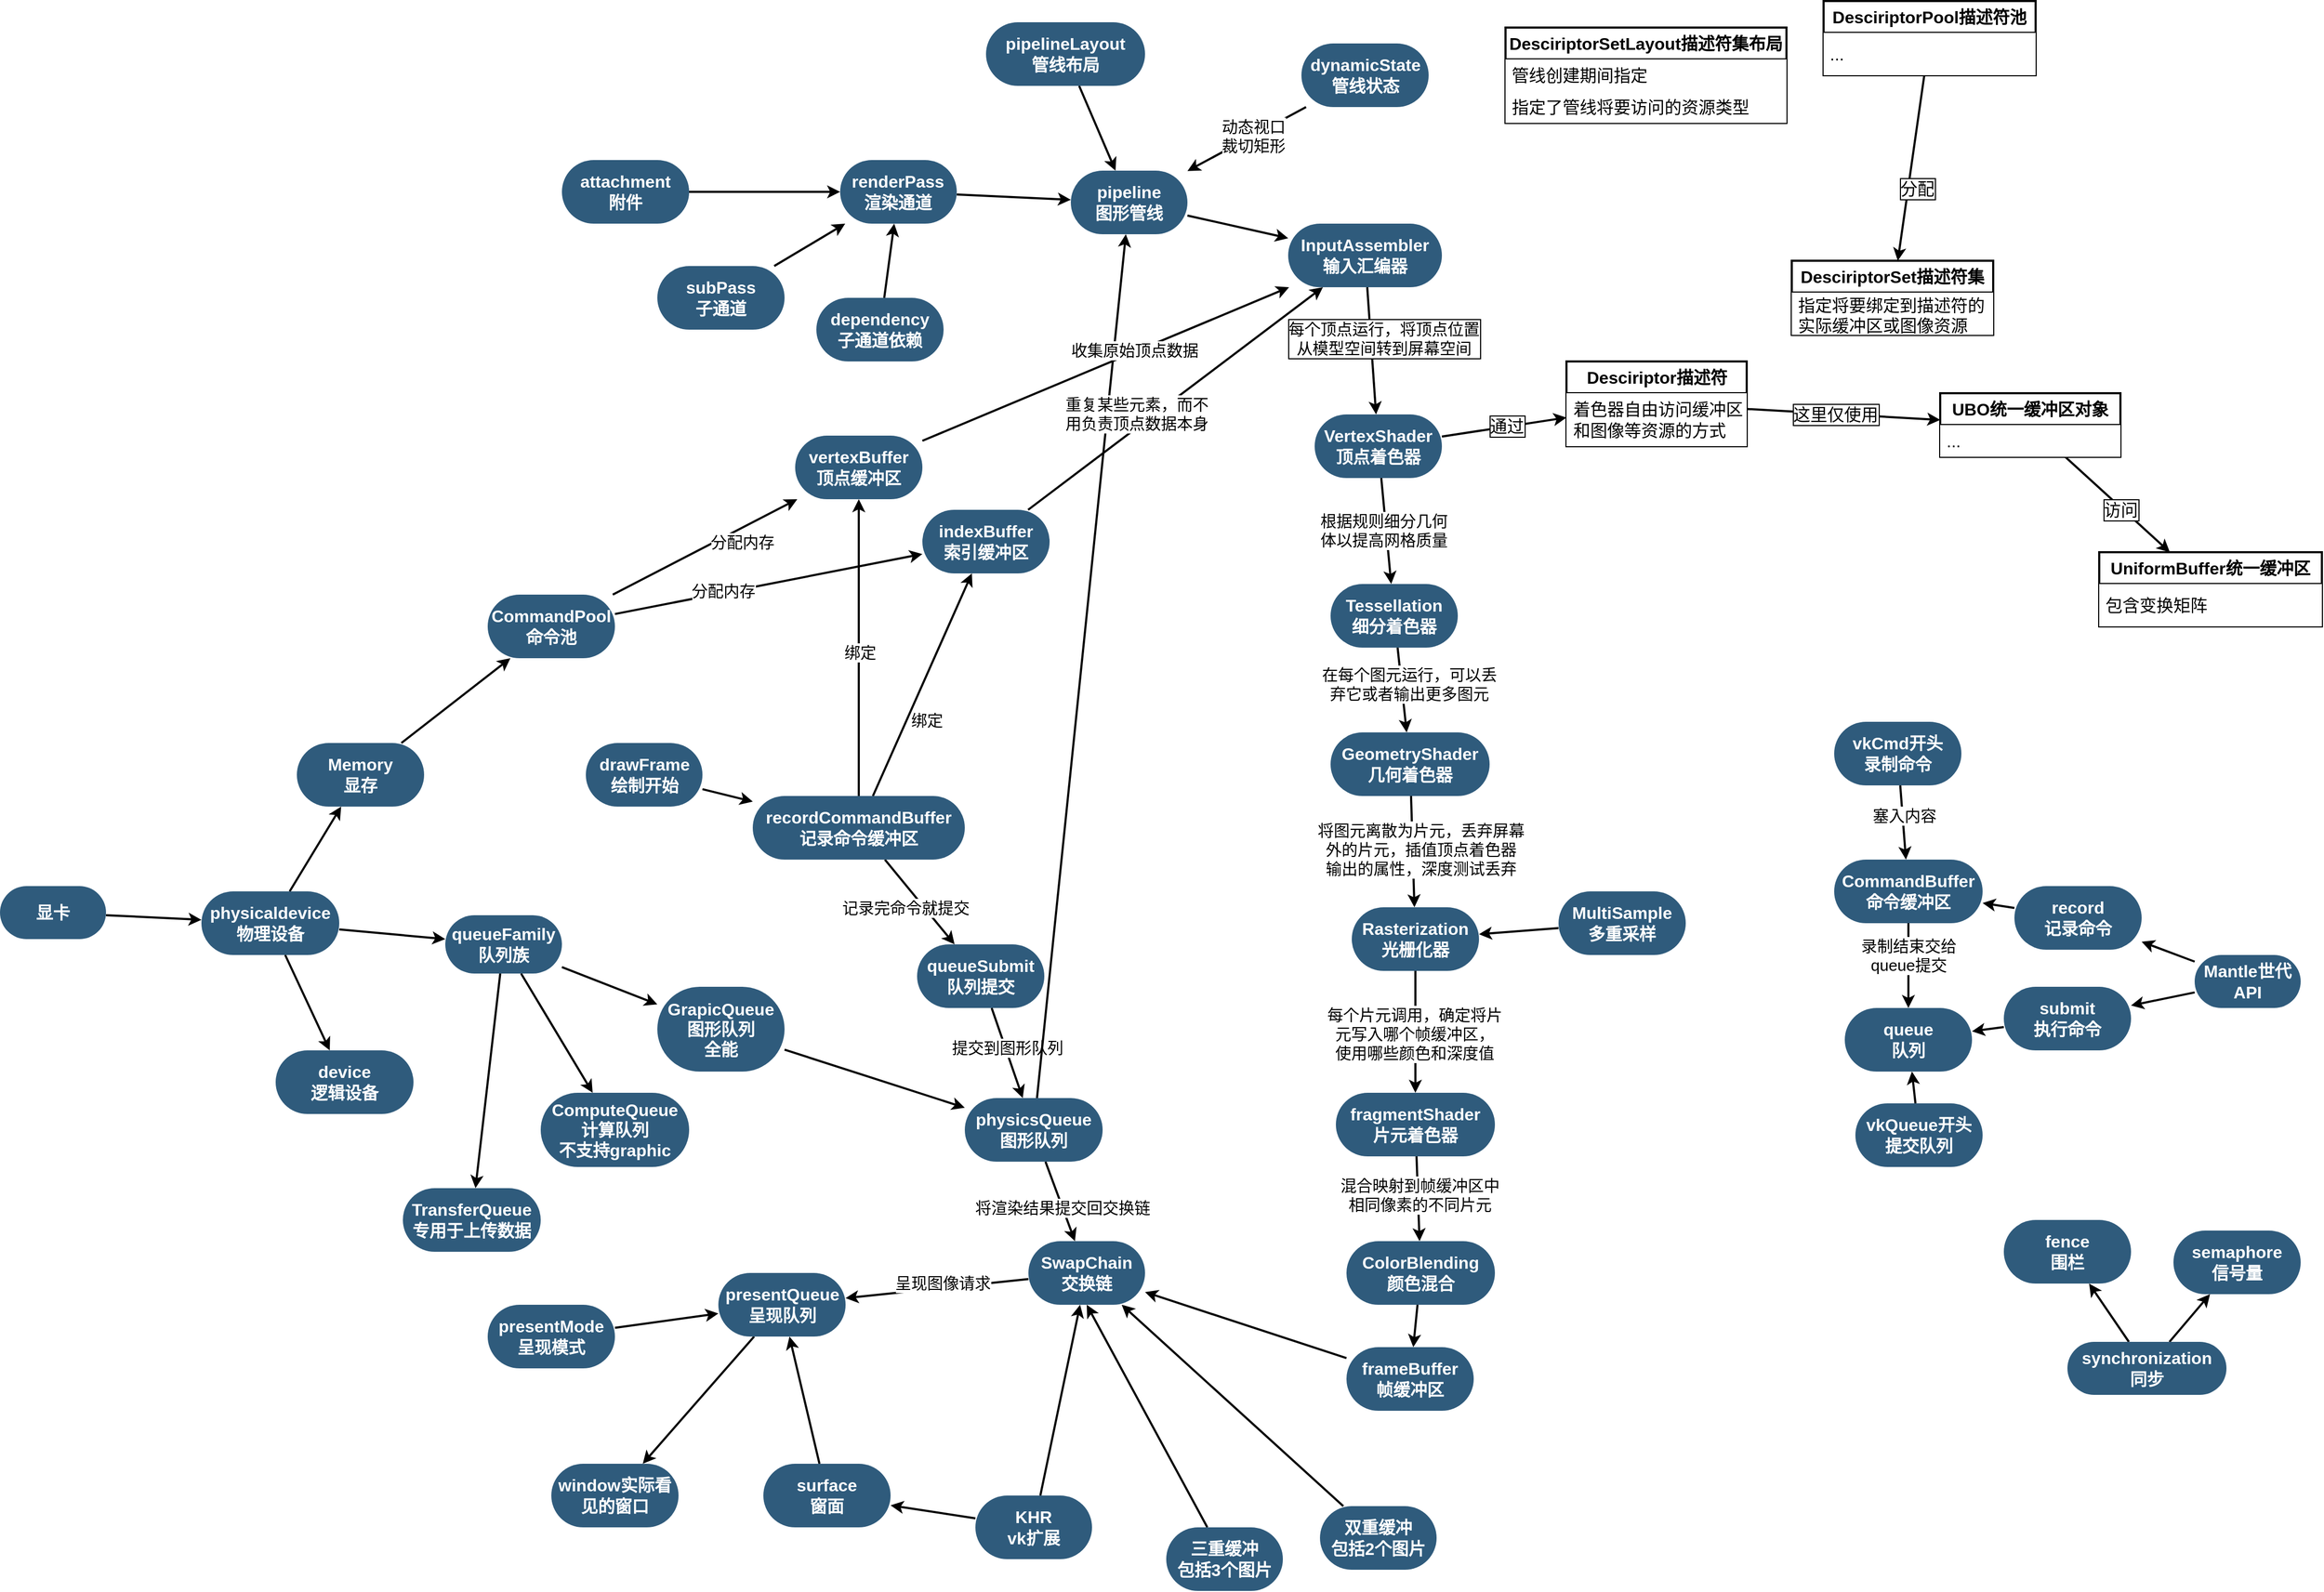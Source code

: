 <mxfile version="20.4.0" type="github">
  <diagram id="6a731a19-8d31-9384-78a2-239565b7b9f0" name="Page-1">
    <mxGraphModel dx="2493" dy="1945" grid="1" gridSize="10" guides="1" tooltips="1" connect="1" arrows="1" fold="1" page="1" pageScale="1" pageWidth="1600" pageHeight="1200" background="none" math="0" shadow="0">
      <root>
        <mxCell id="0" />
        <mxCell id="1" parent="0" />
        <mxCell id="iDuYbdSP65qZyP4xK3hP-1752" value="" style="rounded=0;orthogonalLoop=1;jettySize=auto;html=1;strokeWidth=2;" parent="1" source="iDuYbdSP65qZyP4xK3hP-1750" target="iDuYbdSP65qZyP4xK3hP-1751" edge="1">
          <mxGeometry relative="1" as="geometry" />
        </mxCell>
        <mxCell id="iDuYbdSP65qZyP4xK3hP-1754" value="" style="edgeStyle=none;rounded=0;orthogonalLoop=1;jettySize=auto;html=1;strokeWidth=2;" parent="1" source="iDuYbdSP65qZyP4xK3hP-1750" target="iDuYbdSP65qZyP4xK3hP-1753" edge="1">
          <mxGeometry relative="1" as="geometry" />
        </mxCell>
        <mxCell id="iDuYbdSP65qZyP4xK3hP-1750" value="synchronization&lt;br&gt;同步" style="whiteSpace=wrap;html=1;fontSize=16;fillColor=#2F5B7C;strokeColor=none;fontColor=#FFFFFF;rounded=1;shadow=0;labelBackgroundColor=none;strokeWidth=3;fontStyle=1;spacing=5;arcSize=50;" parent="1" vertex="1">
          <mxGeometry x="1350" y="875" width="150" height="50" as="geometry" />
        </mxCell>
        <mxCell id="iDuYbdSP65qZyP4xK3hP-1751" value="fence&lt;br&gt;围栏" style="whiteSpace=wrap;html=1;fontSize=16;fillColor=#2F5B7C;strokeColor=none;fontColor=#FFFFFF;rounded=1;shadow=0;labelBackgroundColor=none;strokeWidth=3;fontStyle=1;spacing=5;arcSize=50;" parent="1" vertex="1">
          <mxGeometry x="1290" y="760" width="120" height="60" as="geometry" />
        </mxCell>
        <mxCell id="iDuYbdSP65qZyP4xK3hP-1753" value="semaphore&lt;br&gt;信号量" style="whiteSpace=wrap;html=1;fontSize=16;fillColor=#2F5B7C;strokeColor=none;fontColor=#FFFFFF;rounded=1;shadow=0;labelBackgroundColor=none;strokeWidth=3;fontStyle=1;spacing=5;arcSize=50;" parent="1" vertex="1">
          <mxGeometry x="1450" y="770" width="120" height="60" as="geometry" />
        </mxCell>
        <mxCell id="iDuYbdSP65qZyP4xK3hP-1830" style="edgeStyle=none;rounded=0;orthogonalLoop=1;jettySize=auto;html=1;strokeWidth=2;fontSize=15;" parent="1" source="iDuYbdSP65qZyP4xK3hP-1756" target="iDuYbdSP65qZyP4xK3hP-1829" edge="1">
          <mxGeometry relative="1" as="geometry" />
        </mxCell>
        <mxCell id="iDuYbdSP65qZyP4xK3hP-1923" style="edgeStyle=none;rounded=0;orthogonalLoop=1;jettySize=auto;html=1;strokeWidth=2;fontSize=15;" parent="1" source="iDuYbdSP65qZyP4xK3hP-1756" target="iDuYbdSP65qZyP4xK3hP-1767" edge="1">
          <mxGeometry relative="1" as="geometry" />
        </mxCell>
        <mxCell id="iDuYbdSP65qZyP4xK3hP-1924" style="edgeStyle=none;rounded=0;orthogonalLoop=1;jettySize=auto;html=1;strokeWidth=2;fontSize=15;" parent="1" source="iDuYbdSP65qZyP4xK3hP-1756" target="iDuYbdSP65qZyP4xK3hP-1786" edge="1">
          <mxGeometry relative="1" as="geometry" />
        </mxCell>
        <mxCell id="iDuYbdSP65qZyP4xK3hP-1756" value="physicaldevice&lt;br&gt;物理设备" style="whiteSpace=wrap;html=1;fontSize=16;fillColor=#2F5B7C;strokeColor=none;fontColor=#FFFFFF;rounded=1;shadow=0;labelBackgroundColor=none;strokeWidth=3;fontStyle=1;spacing=5;arcSize=50;" parent="1" vertex="1">
          <mxGeometry x="-410" y="450" width="130" height="60" as="geometry" />
        </mxCell>
        <mxCell id="iDuYbdSP65qZyP4xK3hP-1760" value="" style="edgeStyle=none;rounded=0;orthogonalLoop=1;jettySize=auto;html=1;strokeWidth=2;" parent="1" source="iDuYbdSP65qZyP4xK3hP-1758" target="iDuYbdSP65qZyP4xK3hP-1759" edge="1">
          <mxGeometry relative="1" as="geometry" />
        </mxCell>
        <mxCell id="iDuYbdSP65qZyP4xK3hP-1762" value="" style="edgeStyle=none;rounded=0;orthogonalLoop=1;jettySize=auto;html=1;strokeWidth=2;" parent="1" source="iDuYbdSP65qZyP4xK3hP-1758" target="iDuYbdSP65qZyP4xK3hP-1761" edge="1">
          <mxGeometry relative="1" as="geometry" />
        </mxCell>
        <mxCell id="iDuYbdSP65qZyP4xK3hP-1758" value="Mantle世代API" style="whiteSpace=wrap;html=1;fontSize=16;fillColor=#2F5B7C;strokeColor=none;fontColor=#FFFFFF;rounded=1;shadow=0;labelBackgroundColor=none;strokeWidth=3;fontStyle=1;spacing=5;arcSize=50;" parent="1" vertex="1">
          <mxGeometry x="1470" y="510" width="100" height="50" as="geometry" />
        </mxCell>
        <mxCell id="iDuYbdSP65qZyP4xK3hP-1764" value="" style="edgeStyle=none;rounded=0;orthogonalLoop=1;jettySize=auto;html=1;strokeWidth=2;" parent="1" source="iDuYbdSP65qZyP4xK3hP-1759" target="iDuYbdSP65qZyP4xK3hP-1763" edge="1">
          <mxGeometry relative="1" as="geometry" />
        </mxCell>
        <mxCell id="iDuYbdSP65qZyP4xK3hP-1759" value="record&lt;br&gt;记录命令" style="whiteSpace=wrap;html=1;fontSize=16;fillColor=#2F5B7C;strokeColor=none;fontColor=#FFFFFF;rounded=1;shadow=0;labelBackgroundColor=none;strokeWidth=3;fontStyle=1;spacing=5;arcSize=50;" parent="1" vertex="1">
          <mxGeometry x="1300" y="445" width="120" height="60" as="geometry" />
        </mxCell>
        <mxCell id="iDuYbdSP65qZyP4xK3hP-1766" value="" style="edgeStyle=none;rounded=0;orthogonalLoop=1;jettySize=auto;html=1;strokeWidth=2;" parent="1" source="iDuYbdSP65qZyP4xK3hP-1761" target="iDuYbdSP65qZyP4xK3hP-1765" edge="1">
          <mxGeometry relative="1" as="geometry" />
        </mxCell>
        <mxCell id="iDuYbdSP65qZyP4xK3hP-1761" value="submit&lt;br&gt;执行命令" style="whiteSpace=wrap;html=1;fontSize=16;fillColor=#2F5B7C;strokeColor=none;fontColor=#FFFFFF;rounded=1;shadow=0;labelBackgroundColor=none;strokeWidth=3;fontStyle=1;spacing=5;arcSize=50;" parent="1" vertex="1">
          <mxGeometry x="1290" y="540" width="120" height="60" as="geometry" />
        </mxCell>
        <mxCell id="iDuYbdSP65qZyP4xK3hP-1781" style="edgeStyle=none;rounded=0;orthogonalLoop=1;jettySize=auto;html=1;fontSize=15;strokeWidth=2;" parent="1" source="iDuYbdSP65qZyP4xK3hP-1763" target="iDuYbdSP65qZyP4xK3hP-1765" edge="1">
          <mxGeometry relative="1" as="geometry" />
        </mxCell>
        <mxCell id="iDuYbdSP65qZyP4xK3hP-1782" value="录制结束交给&lt;br&gt;queue提交" style="edgeLabel;html=1;align=center;verticalAlign=middle;resizable=0;points=[];fontSize=15;" parent="iDuYbdSP65qZyP4xK3hP-1781" vertex="1" connectable="0">
          <mxGeometry x="0.156" y="-1" relative="1" as="geometry">
            <mxPoint x="1" y="-16" as="offset" />
          </mxGeometry>
        </mxCell>
        <mxCell id="iDuYbdSP65qZyP4xK3hP-1763" value="CommandBuffer&lt;br&gt;命令缓冲区" style="whiteSpace=wrap;html=1;fontSize=16;fillColor=#2F5B7C;strokeColor=none;fontColor=#FFFFFF;rounded=1;shadow=0;labelBackgroundColor=none;strokeWidth=3;fontStyle=1;spacing=5;arcSize=50;" parent="1" vertex="1">
          <mxGeometry x="1130" y="420" width="140" height="60" as="geometry" />
        </mxCell>
        <mxCell id="iDuYbdSP65qZyP4xK3hP-1765" value="queue&lt;br&gt;队列" style="whiteSpace=wrap;html=1;fontSize=16;fillColor=#2F5B7C;strokeColor=none;fontColor=#FFFFFF;rounded=1;shadow=0;labelBackgroundColor=none;strokeWidth=3;fontStyle=1;spacing=5;arcSize=50;" parent="1" vertex="1">
          <mxGeometry x="1140" y="560" width="120" height="60" as="geometry" />
        </mxCell>
        <mxCell id="iDuYbdSP65qZyP4xK3hP-1771" value="" style="edgeStyle=none;rounded=0;orthogonalLoop=1;jettySize=auto;html=1;strokeWidth=2;" parent="1" source="iDuYbdSP65qZyP4xK3hP-1767" target="iDuYbdSP65qZyP4xK3hP-1770" edge="1">
          <mxGeometry relative="1" as="geometry" />
        </mxCell>
        <mxCell id="iDuYbdSP65qZyP4xK3hP-1772" style="edgeStyle=none;rounded=0;orthogonalLoop=1;jettySize=auto;html=1;strokeWidth=2;" parent="1" source="iDuYbdSP65qZyP4xK3hP-1767" target="iDuYbdSP65qZyP4xK3hP-1768" edge="1">
          <mxGeometry relative="1" as="geometry" />
        </mxCell>
        <mxCell id="iDuYbdSP65qZyP4xK3hP-1774" value="" style="edgeStyle=none;rounded=0;orthogonalLoop=1;jettySize=auto;html=1;strokeWidth=2;" parent="1" source="iDuYbdSP65qZyP4xK3hP-1767" target="iDuYbdSP65qZyP4xK3hP-1773" edge="1">
          <mxGeometry relative="1" as="geometry" />
        </mxCell>
        <mxCell id="iDuYbdSP65qZyP4xK3hP-1767" value="queueFamily&lt;br&gt;队列族" style="whiteSpace=wrap;html=1;fontSize=16;fillColor=#2F5B7C;strokeColor=none;fontColor=#FFFFFF;rounded=1;shadow=0;labelBackgroundColor=none;strokeWidth=3;fontStyle=1;spacing=5;arcSize=50;" parent="1" vertex="1">
          <mxGeometry x="-180" y="472.5" width="110" height="55" as="geometry" />
        </mxCell>
        <mxCell id="iDuYbdSP65qZyP4xK3hP-1851" value="" style="edgeStyle=none;rounded=0;orthogonalLoop=1;jettySize=auto;html=1;strokeWidth=2;fontSize=15;" parent="1" source="iDuYbdSP65qZyP4xK3hP-1768" target="iDuYbdSP65qZyP4xK3hP-1850" edge="1">
          <mxGeometry relative="1" as="geometry" />
        </mxCell>
        <mxCell id="iDuYbdSP65qZyP4xK3hP-1768" value="GrapicQueue&lt;br&gt;图形队列&lt;br&gt;全能" style="whiteSpace=wrap;html=1;fontSize=16;fillColor=#2F5B7C;strokeColor=none;fontColor=#FFFFFF;rounded=1;shadow=0;labelBackgroundColor=none;strokeWidth=3;fontStyle=1;spacing=5;arcSize=50;" parent="1" vertex="1">
          <mxGeometry x="20" y="540" width="120" height="80" as="geometry" />
        </mxCell>
        <mxCell id="iDuYbdSP65qZyP4xK3hP-1770" value="ComputeQueue&lt;br&gt;计算队列&lt;br&gt;不支持graphic" style="whiteSpace=wrap;html=1;fontSize=16;fillColor=#2F5B7C;strokeColor=none;fontColor=#FFFFFF;rounded=1;shadow=0;labelBackgroundColor=none;strokeWidth=3;fontStyle=1;spacing=5;arcSize=50;" parent="1" vertex="1">
          <mxGeometry x="-90" y="640" width="140" height="70" as="geometry" />
        </mxCell>
        <mxCell id="iDuYbdSP65qZyP4xK3hP-1773" value="TransferQueue&lt;br&gt;专用于上传数据" style="whiteSpace=wrap;html=1;fontSize=16;fillColor=#2F5B7C;strokeColor=none;fontColor=#FFFFFF;rounded=1;shadow=0;labelBackgroundColor=none;strokeWidth=3;fontStyle=1;spacing=5;arcSize=50;" parent="1" vertex="1">
          <mxGeometry x="-220" y="730" width="130" height="60" as="geometry" />
        </mxCell>
        <mxCell id="iDuYbdSP65qZyP4xK3hP-1779" style="edgeStyle=none;rounded=0;orthogonalLoop=1;jettySize=auto;html=1;strokeWidth=2;" parent="1" source="iDuYbdSP65qZyP4xK3hP-1775" target="iDuYbdSP65qZyP4xK3hP-1763" edge="1">
          <mxGeometry relative="1" as="geometry" />
        </mxCell>
        <mxCell id="iDuYbdSP65qZyP4xK3hP-1780" value="塞入内容" style="edgeLabel;html=1;align=center;verticalAlign=middle;resizable=0;points=[];fontSize=15;" parent="iDuYbdSP65qZyP4xK3hP-1779" vertex="1" connectable="0">
          <mxGeometry x="-0.218" y="1" relative="1" as="geometry">
            <mxPoint as="offset" />
          </mxGeometry>
        </mxCell>
        <mxCell id="iDuYbdSP65qZyP4xK3hP-1775" value="vkCmd开头&lt;br&gt;录制命令" style="whiteSpace=wrap;html=1;fontSize=16;fillColor=#2F5B7C;strokeColor=none;fontColor=#FFFFFF;rounded=1;shadow=0;labelBackgroundColor=none;strokeWidth=3;fontStyle=1;spacing=5;arcSize=50;" parent="1" vertex="1">
          <mxGeometry x="1130" y="290" width="120" height="60" as="geometry" />
        </mxCell>
        <mxCell id="iDuYbdSP65qZyP4xK3hP-1836" style="edgeStyle=none;rounded=0;orthogonalLoop=1;jettySize=auto;html=1;strokeWidth=2;fontSize=15;" parent="1" source="iDuYbdSP65qZyP4xK3hP-1777" target="iDuYbdSP65qZyP4xK3hP-1765" edge="1">
          <mxGeometry relative="1" as="geometry" />
        </mxCell>
        <mxCell id="iDuYbdSP65qZyP4xK3hP-1777" value="vkQueue开头&lt;br&gt;提交队列" style="whiteSpace=wrap;html=1;fontSize=16;fillColor=#2F5B7C;strokeColor=none;fontColor=#FFFFFF;rounded=1;shadow=0;labelBackgroundColor=none;strokeWidth=3;fontStyle=1;spacing=5;arcSize=50;" parent="1" vertex="1">
          <mxGeometry x="1150" y="650" width="120" height="60" as="geometry" />
        </mxCell>
        <mxCell id="iDuYbdSP65qZyP4xK3hP-1784" style="edgeStyle=none;rounded=0;orthogonalLoop=1;jettySize=auto;html=1;fontSize=15;strokeWidth=2;" parent="1" source="iDuYbdSP65qZyP4xK3hP-1783" target="iDuYbdSP65qZyP4xK3hP-1756" edge="1">
          <mxGeometry relative="1" as="geometry" />
        </mxCell>
        <mxCell id="iDuYbdSP65qZyP4xK3hP-1783" value="显卡" style="whiteSpace=wrap;html=1;fontSize=16;fillColor=#2F5B7C;strokeColor=none;fontColor=#FFFFFF;rounded=1;shadow=0;labelBackgroundColor=none;strokeWidth=3;fontStyle=1;spacing=5;arcSize=50;" parent="1" vertex="1">
          <mxGeometry x="-600" y="445" width="100" height="50" as="geometry" />
        </mxCell>
        <mxCell id="iDuYbdSP65qZyP4xK3hP-1805" value="" style="edgeStyle=none;rounded=0;orthogonalLoop=1;jettySize=auto;html=1;strokeWidth=2;fontSize=15;" parent="1" source="iDuYbdSP65qZyP4xK3hP-1786" target="iDuYbdSP65qZyP4xK3hP-1804" edge="1">
          <mxGeometry relative="1" as="geometry" />
        </mxCell>
        <mxCell id="iDuYbdSP65qZyP4xK3hP-1786" value="Memory&lt;br&gt;显存" style="whiteSpace=wrap;html=1;fontSize=16;fillColor=#2F5B7C;strokeColor=none;fontColor=#FFFFFF;rounded=1;shadow=0;labelBackgroundColor=none;strokeWidth=3;fontStyle=1;spacing=5;arcSize=50;" parent="1" vertex="1">
          <mxGeometry x="-320" y="310" width="120" height="60" as="geometry" />
        </mxCell>
        <mxCell id="iDuYbdSP65qZyP4xK3hP-1868" value="" style="edgeStyle=none;rounded=0;orthogonalLoop=1;jettySize=auto;html=1;strokeWidth=2;fontSize=15;" parent="1" source="iDuYbdSP65qZyP4xK3hP-1789" target="iDuYbdSP65qZyP4xK3hP-1867" edge="1">
          <mxGeometry relative="1" as="geometry" />
        </mxCell>
        <mxCell id="iDuYbdSP65qZyP4xK3hP-1789" value="pipeline&lt;br&gt;图形管线" style="whiteSpace=wrap;html=1;fontSize=16;fillColor=#2F5B7C;strokeColor=none;fontColor=#FFFFFF;rounded=1;shadow=0;labelBackgroundColor=none;strokeWidth=3;fontStyle=1;spacing=5;arcSize=50;" parent="1" vertex="1">
          <mxGeometry x="410" y="-230" width="110" height="60" as="geometry" />
        </mxCell>
        <mxCell id="iDuYbdSP65qZyP4xK3hP-1907" style="edgeStyle=none;rounded=0;orthogonalLoop=1;jettySize=auto;html=1;strokeWidth=2;fontSize=15;" parent="1" source="iDuYbdSP65qZyP4xK3hP-1791" target="iDuYbdSP65qZyP4xK3hP-1789" edge="1">
          <mxGeometry relative="1" as="geometry" />
        </mxCell>
        <mxCell id="iDuYbdSP65qZyP4xK3hP-1791" value="renderPass&lt;br&gt;渲染通道" style="whiteSpace=wrap;html=1;fontSize=16;fillColor=#2F5B7C;strokeColor=none;fontColor=#FFFFFF;rounded=1;shadow=0;labelBackgroundColor=none;strokeWidth=3;fontStyle=1;spacing=5;arcSize=50;" parent="1" vertex="1">
          <mxGeometry x="192.44" y="-240" width="110" height="60" as="geometry" />
        </mxCell>
        <mxCell id="iDuYbdSP65qZyP4xK3hP-1794" style="edgeStyle=none;rounded=0;orthogonalLoop=1;jettySize=auto;html=1;strokeWidth=2;fontSize=15;" parent="1" source="iDuYbdSP65qZyP4xK3hP-1793" target="iDuYbdSP65qZyP4xK3hP-1791" edge="1">
          <mxGeometry relative="1" as="geometry" />
        </mxCell>
        <mxCell id="iDuYbdSP65qZyP4xK3hP-1793" value="dependency&lt;br&gt;子通道依赖" style="whiteSpace=wrap;html=1;fontSize=16;fillColor=#2F5B7C;strokeColor=none;fontColor=#FFFFFF;rounded=1;shadow=0;labelBackgroundColor=none;strokeWidth=3;fontStyle=1;spacing=5;arcSize=50;" parent="1" vertex="1">
          <mxGeometry x="170" y="-110" width="120" height="60" as="geometry" />
        </mxCell>
        <mxCell id="iDuYbdSP65qZyP4xK3hP-1858" style="edgeStyle=none;rounded=0;orthogonalLoop=1;jettySize=auto;html=1;strokeWidth=2;fontSize=15;" parent="1" source="iDuYbdSP65qZyP4xK3hP-1798" target="iDuYbdSP65qZyP4xK3hP-1819" edge="1">
          <mxGeometry relative="1" as="geometry" />
        </mxCell>
        <mxCell id="iDuYbdSP65qZyP4xK3hP-1860" value="呈现图像请求" style="edgeLabel;html=1;align=center;verticalAlign=middle;resizable=0;points=[];fontSize=15;" parent="iDuYbdSP65qZyP4xK3hP-1858" vertex="1" connectable="0">
          <mxGeometry x="0.147" relative="1" as="geometry">
            <mxPoint x="18" y="-7" as="offset" />
          </mxGeometry>
        </mxCell>
        <mxCell id="iDuYbdSP65qZyP4xK3hP-1798" value="SwapChain&lt;br&gt;交换链" style="whiteSpace=wrap;html=1;fontSize=16;fillColor=#2F5B7C;strokeColor=none;fontColor=#FFFFFF;rounded=1;shadow=0;labelBackgroundColor=none;strokeWidth=3;fontStyle=1;spacing=5;arcSize=50;" parent="1" vertex="1">
          <mxGeometry x="370" y="780" width="110" height="60" as="geometry" />
        </mxCell>
        <mxCell id="iDuYbdSP65qZyP4xK3hP-1800" style="edgeStyle=none;rounded=0;orthogonalLoop=1;jettySize=auto;html=1;entryX=0.5;entryY=1;entryDx=0;entryDy=0;strokeWidth=2;fontSize=15;" parent="1" source="iDuYbdSP65qZyP4xK3hP-1799" target="iDuYbdSP65qZyP4xK3hP-1798" edge="1">
          <mxGeometry relative="1" as="geometry" />
        </mxCell>
        <mxCell id="iDuYbdSP65qZyP4xK3hP-1799" value="三重缓冲&lt;br&gt;包括3个图片" style="whiteSpace=wrap;html=1;fontSize=16;fillColor=#2F5B7C;strokeColor=none;fontColor=#FFFFFF;rounded=1;shadow=0;labelBackgroundColor=none;strokeWidth=3;fontStyle=1;spacing=5;arcSize=50;" parent="1" vertex="1">
          <mxGeometry x="500" y="1050" width="110" height="60" as="geometry" />
        </mxCell>
        <mxCell id="iDuYbdSP65qZyP4xK3hP-1802" style="edgeStyle=none;rounded=0;orthogonalLoop=1;jettySize=auto;html=1;strokeWidth=2;fontSize=15;" parent="1" source="iDuYbdSP65qZyP4xK3hP-1801" target="iDuYbdSP65qZyP4xK3hP-1798" edge="1">
          <mxGeometry relative="1" as="geometry" />
        </mxCell>
        <mxCell id="iDuYbdSP65qZyP4xK3hP-1801" value="双重缓冲&lt;br&gt;包括2个图片" style="whiteSpace=wrap;html=1;fontSize=16;fillColor=#2F5B7C;strokeColor=none;fontColor=#FFFFFF;rounded=1;shadow=0;labelBackgroundColor=none;strokeWidth=3;fontStyle=1;spacing=5;arcSize=50;" parent="1" vertex="1">
          <mxGeometry x="645" y="1030" width="110" height="60" as="geometry" />
        </mxCell>
        <mxCell id="iDuYbdSP65qZyP4xK3hP-1919" style="edgeStyle=none;rounded=0;orthogonalLoop=1;jettySize=auto;html=1;strokeWidth=2;fontSize=15;" parent="1" source="iDuYbdSP65qZyP4xK3hP-1804" target="iDuYbdSP65qZyP4xK3hP-1863" edge="1">
          <mxGeometry relative="1" as="geometry" />
        </mxCell>
        <mxCell id="iDuYbdSP65qZyP4xK3hP-1921" value="分配内存" style="edgeLabel;html=1;align=center;verticalAlign=middle;resizable=0;points=[];fontSize=15;" parent="iDuYbdSP65qZyP4xK3hP-1919" vertex="1" connectable="0">
          <mxGeometry x="-0.146" y="2" relative="1" as="geometry">
            <mxPoint x="49" y="-10" as="offset" />
          </mxGeometry>
        </mxCell>
        <mxCell id="iDuYbdSP65qZyP4xK3hP-1920" style="edgeStyle=none;rounded=0;orthogonalLoop=1;jettySize=auto;html=1;strokeWidth=2;fontSize=15;" parent="1" source="iDuYbdSP65qZyP4xK3hP-1804" target="iDuYbdSP65qZyP4xK3hP-1865" edge="1">
          <mxGeometry relative="1" as="geometry" />
        </mxCell>
        <mxCell id="iDuYbdSP65qZyP4xK3hP-1922" value="分配内存" style="edgeLabel;html=1;align=center;verticalAlign=middle;resizable=0;points=[];fontSize=15;" parent="iDuYbdSP65qZyP4xK3hP-1920" vertex="1" connectable="0">
          <mxGeometry x="0.033" y="2" relative="1" as="geometry">
            <mxPoint x="-48" y="9" as="offset" />
          </mxGeometry>
        </mxCell>
        <mxCell id="iDuYbdSP65qZyP4xK3hP-1804" value="CommandPool&lt;br&gt;命令池" style="whiteSpace=wrap;html=1;fontSize=16;fillColor=#2F5B7C;strokeColor=none;fontColor=#FFFFFF;rounded=1;shadow=0;labelBackgroundColor=none;strokeWidth=3;fontStyle=1;spacing=5;arcSize=50;" parent="1" vertex="1">
          <mxGeometry x="-140" y="170" width="120" height="60" as="geometry" />
        </mxCell>
        <mxCell id="iDuYbdSP65qZyP4xK3hP-1807" style="edgeStyle=none;rounded=0;orthogonalLoop=1;jettySize=auto;html=1;strokeWidth=2;fontSize=15;" parent="1" source="iDuYbdSP65qZyP4xK3hP-1806" target="iDuYbdSP65qZyP4xK3hP-1798" edge="1">
          <mxGeometry relative="1" as="geometry" />
        </mxCell>
        <mxCell id="iDuYbdSP65qZyP4xK3hP-1809" value="" style="edgeStyle=none;rounded=0;orthogonalLoop=1;jettySize=auto;html=1;strokeWidth=2;fontSize=15;" parent="1" source="iDuYbdSP65qZyP4xK3hP-1806" target="iDuYbdSP65qZyP4xK3hP-1808" edge="1">
          <mxGeometry relative="1" as="geometry" />
        </mxCell>
        <mxCell id="iDuYbdSP65qZyP4xK3hP-1806" value="KHR&lt;br&gt;vk扩展" style="whiteSpace=wrap;html=1;fontSize=16;fillColor=#2F5B7C;strokeColor=none;fontColor=#FFFFFF;rounded=1;shadow=0;labelBackgroundColor=none;strokeWidth=3;fontStyle=1;spacing=5;arcSize=50;" parent="1" vertex="1">
          <mxGeometry x="320" y="1020" width="110" height="60" as="geometry" />
        </mxCell>
        <mxCell id="iDuYbdSP65qZyP4xK3hP-1859" style="edgeStyle=none;rounded=0;orthogonalLoop=1;jettySize=auto;html=1;strokeWidth=2;fontSize=15;" parent="1" source="iDuYbdSP65qZyP4xK3hP-1808" target="iDuYbdSP65qZyP4xK3hP-1819" edge="1">
          <mxGeometry relative="1" as="geometry" />
        </mxCell>
        <mxCell id="iDuYbdSP65qZyP4xK3hP-1808" value="surface&lt;br&gt;窗面" style="whiteSpace=wrap;html=1;fontSize=16;fillColor=#2F5B7C;strokeColor=none;fontColor=#FFFFFF;rounded=1;shadow=0;labelBackgroundColor=none;strokeWidth=3;fontStyle=1;spacing=5;arcSize=50;" parent="1" vertex="1">
          <mxGeometry x="120" y="990" width="120" height="60" as="geometry" />
        </mxCell>
        <mxCell id="iDuYbdSP65qZyP4xK3hP-1814" value="window实际看见的窗口" style="whiteSpace=wrap;html=1;fontSize=16;fillColor=#2F5B7C;strokeColor=none;fontColor=#FFFFFF;rounded=1;shadow=0;labelBackgroundColor=none;strokeWidth=3;fontStyle=1;spacing=5;arcSize=50;" parent="1" vertex="1">
          <mxGeometry x="-80" y="990" width="120" height="60" as="geometry" />
        </mxCell>
        <mxCell id="iDuYbdSP65qZyP4xK3hP-1821" style="edgeStyle=none;rounded=0;orthogonalLoop=1;jettySize=auto;html=1;strokeWidth=2;fontSize=15;" parent="1" source="iDuYbdSP65qZyP4xK3hP-1819" target="iDuYbdSP65qZyP4xK3hP-1814" edge="1">
          <mxGeometry relative="1" as="geometry" />
        </mxCell>
        <mxCell id="iDuYbdSP65qZyP4xK3hP-1819" value="presentQueue&lt;br&gt;呈现队列" style="whiteSpace=wrap;html=1;fontSize=16;fillColor=#2F5B7C;strokeColor=none;fontColor=#FFFFFF;rounded=1;shadow=0;labelBackgroundColor=none;strokeWidth=3;fontStyle=1;spacing=5;arcSize=50;" parent="1" vertex="1">
          <mxGeometry x="77.56" y="810" width="120" height="60" as="geometry" />
        </mxCell>
        <mxCell id="iDuYbdSP65qZyP4xK3hP-1824" style="edgeStyle=none;rounded=0;orthogonalLoop=1;jettySize=auto;html=1;strokeWidth=2;fontSize=15;" parent="1" source="iDuYbdSP65qZyP4xK3hP-1823" target="iDuYbdSP65qZyP4xK3hP-1819" edge="1">
          <mxGeometry relative="1" as="geometry" />
        </mxCell>
        <mxCell id="iDuYbdSP65qZyP4xK3hP-1823" value="presentMode&lt;br&gt;呈现模式" style="whiteSpace=wrap;html=1;fontSize=16;fillColor=#2F5B7C;strokeColor=none;fontColor=#FFFFFF;rounded=1;shadow=0;labelBackgroundColor=none;strokeWidth=3;fontStyle=1;spacing=5;arcSize=50;" parent="1" vertex="1">
          <mxGeometry x="-140" y="840" width="120" height="60" as="geometry" />
        </mxCell>
        <mxCell id="iDuYbdSP65qZyP4xK3hP-1826" style="edgeStyle=none;rounded=0;orthogonalLoop=1;jettySize=auto;html=1;strokeWidth=2;fontSize=15;" parent="1" source="iDuYbdSP65qZyP4xK3hP-1825" target="iDuYbdSP65qZyP4xK3hP-1791" edge="1">
          <mxGeometry relative="1" as="geometry" />
        </mxCell>
        <mxCell id="iDuYbdSP65qZyP4xK3hP-1825" value="subPass&lt;br&gt;子通道" style="whiteSpace=wrap;html=1;fontSize=16;fillColor=#2F5B7C;strokeColor=none;fontColor=#FFFFFF;rounded=1;shadow=0;labelBackgroundColor=none;strokeWidth=3;fontStyle=1;spacing=5;arcSize=50;" parent="1" vertex="1">
          <mxGeometry x="20" y="-140" width="120" height="60" as="geometry" />
        </mxCell>
        <mxCell id="iDuYbdSP65qZyP4xK3hP-1828" style="edgeStyle=none;rounded=0;orthogonalLoop=1;jettySize=auto;html=1;strokeWidth=2;fontSize=15;" parent="1" source="iDuYbdSP65qZyP4xK3hP-1827" target="iDuYbdSP65qZyP4xK3hP-1791" edge="1">
          <mxGeometry relative="1" as="geometry" />
        </mxCell>
        <mxCell id="iDuYbdSP65qZyP4xK3hP-1827" value="attachment&lt;br&gt;附件" style="whiteSpace=wrap;html=1;fontSize=16;fillColor=#2F5B7C;strokeColor=none;fontColor=#FFFFFF;rounded=1;shadow=0;labelBackgroundColor=none;strokeWidth=3;fontStyle=1;spacing=5;arcSize=50;" parent="1" vertex="1">
          <mxGeometry x="-70" y="-240" width="120" height="60" as="geometry" />
        </mxCell>
        <mxCell id="iDuYbdSP65qZyP4xK3hP-1829" value="device&lt;br&gt;逻辑设备" style="whiteSpace=wrap;html=1;fontSize=16;fillColor=#2F5B7C;strokeColor=none;fontColor=#FFFFFF;rounded=1;shadow=0;labelBackgroundColor=none;strokeWidth=3;fontStyle=1;spacing=5;arcSize=50;" parent="1" vertex="1">
          <mxGeometry x="-340" y="600" width="130" height="60" as="geometry" />
        </mxCell>
        <mxCell id="iDuYbdSP65qZyP4xK3hP-1840" style="edgeStyle=none;rounded=0;orthogonalLoop=1;jettySize=auto;html=1;strokeWidth=2;fontSize=15;" parent="1" source="iDuYbdSP65qZyP4xK3hP-1837" target="iDuYbdSP65qZyP4xK3hP-1838" edge="1">
          <mxGeometry relative="1" as="geometry" />
        </mxCell>
        <mxCell id="iDuYbdSP65qZyP4xK3hP-1841" value="记录完命令就提交" style="edgeLabel;html=1;align=center;verticalAlign=middle;resizable=0;points=[];fontSize=15;" parent="iDuYbdSP65qZyP4xK3hP-1840" vertex="1" connectable="0">
          <mxGeometry x="-0.409" relative="1" as="geometry">
            <mxPoint y="21" as="offset" />
          </mxGeometry>
        </mxCell>
        <mxCell id="iDuYbdSP65qZyP4xK3hP-1913" style="edgeStyle=none;rounded=0;orthogonalLoop=1;jettySize=auto;html=1;strokeWidth=2;fontSize=15;" parent="1" source="iDuYbdSP65qZyP4xK3hP-1837" target="iDuYbdSP65qZyP4xK3hP-1865" edge="1">
          <mxGeometry relative="1" as="geometry" />
        </mxCell>
        <mxCell id="iDuYbdSP65qZyP4xK3hP-1914" value="绑定" style="edgeLabel;html=1;align=center;verticalAlign=middle;resizable=0;points=[];fontSize=15;" parent="iDuYbdSP65qZyP4xK3hP-1913" vertex="1" connectable="0">
          <mxGeometry x="0.232" y="4" relative="1" as="geometry">
            <mxPoint x="-3" y="59" as="offset" />
          </mxGeometry>
        </mxCell>
        <mxCell id="iDuYbdSP65qZyP4xK3hP-1915" style="edgeStyle=none;rounded=0;orthogonalLoop=1;jettySize=auto;html=1;strokeWidth=2;fontSize=15;" parent="1" source="iDuYbdSP65qZyP4xK3hP-1837" target="iDuYbdSP65qZyP4xK3hP-1863" edge="1">
          <mxGeometry relative="1" as="geometry" />
        </mxCell>
        <mxCell id="iDuYbdSP65qZyP4xK3hP-1916" value="绑定" style="edgeLabel;html=1;align=center;verticalAlign=middle;resizable=0;points=[];fontSize=15;" parent="iDuYbdSP65qZyP4xK3hP-1915" vertex="1" connectable="0">
          <mxGeometry x="0.079" y="2" relative="1" as="geometry">
            <mxPoint x="3" y="15" as="offset" />
          </mxGeometry>
        </mxCell>
        <mxCell id="iDuYbdSP65qZyP4xK3hP-1837" value="recordCommandBuffer&lt;br&gt;记录命令缓冲区" style="whiteSpace=wrap;html=1;fontSize=16;fillColor=#2F5B7C;strokeColor=none;fontColor=#FFFFFF;rounded=1;shadow=0;labelBackgroundColor=none;strokeWidth=3;fontStyle=1;spacing=5;arcSize=50;" parent="1" vertex="1">
          <mxGeometry x="110" y="360" width="200" height="60" as="geometry" />
        </mxCell>
        <mxCell id="iDuYbdSP65qZyP4xK3hP-1843" style="edgeStyle=none;rounded=0;orthogonalLoop=1;jettySize=auto;html=1;strokeWidth=2;fontSize=15;" parent="1" source="iDuYbdSP65qZyP4xK3hP-1838" target="iDuYbdSP65qZyP4xK3hP-1850" edge="1">
          <mxGeometry relative="1" as="geometry" />
        </mxCell>
        <mxCell id="iDuYbdSP65qZyP4xK3hP-1844" value="提交到图形队列" style="edgeLabel;html=1;align=center;verticalAlign=middle;resizable=0;points=[];fontSize=15;" parent="iDuYbdSP65qZyP4xK3hP-1843" vertex="1" connectable="0">
          <mxGeometry x="-0.1" y="1" relative="1" as="geometry">
            <mxPoint y="-1" as="offset" />
          </mxGeometry>
        </mxCell>
        <mxCell id="iDuYbdSP65qZyP4xK3hP-1838" value="queueSubmit&lt;br&gt;队列提交" style="whiteSpace=wrap;html=1;fontSize=16;fillColor=#2F5B7C;strokeColor=none;fontColor=#FFFFFF;rounded=1;shadow=0;labelBackgroundColor=none;strokeWidth=3;fontStyle=1;spacing=5;arcSize=50;" parent="1" vertex="1">
          <mxGeometry x="265" y="500" width="120" height="60" as="geometry" />
        </mxCell>
        <mxCell id="iDuYbdSP65qZyP4xK3hP-1847" style="edgeStyle=none;rounded=0;orthogonalLoop=1;jettySize=auto;html=1;strokeWidth=2;fontSize=15;" parent="1" source="iDuYbdSP65qZyP4xK3hP-1846" target="iDuYbdSP65qZyP4xK3hP-1837" edge="1">
          <mxGeometry relative="1" as="geometry" />
        </mxCell>
        <mxCell id="iDuYbdSP65qZyP4xK3hP-1846" value="drawFrame&lt;br&gt;绘制开始" style="whiteSpace=wrap;html=1;fontSize=16;fillColor=#2F5B7C;strokeColor=none;fontColor=#FFFFFF;rounded=1;shadow=0;labelBackgroundColor=none;strokeWidth=3;fontStyle=1;spacing=5;arcSize=50;" parent="1" vertex="1">
          <mxGeometry x="-47.44" y="310" width="110" height="60" as="geometry" />
        </mxCell>
        <mxCell id="iDuYbdSP65qZyP4xK3hP-1855" style="edgeStyle=none;rounded=0;orthogonalLoop=1;jettySize=auto;html=1;strokeWidth=2;fontSize=15;" parent="1" source="iDuYbdSP65qZyP4xK3hP-1850" target="iDuYbdSP65qZyP4xK3hP-1798" edge="1">
          <mxGeometry relative="1" as="geometry" />
        </mxCell>
        <mxCell id="iDuYbdSP65qZyP4xK3hP-1856" value="将渲染结果提交回交换链" style="edgeLabel;html=1;align=center;verticalAlign=middle;resizable=0;points=[];fontSize=15;" parent="iDuYbdSP65qZyP4xK3hP-1855" vertex="1" connectable="0">
          <mxGeometry x="0.141" y="-1" relative="1" as="geometry">
            <mxPoint x="1" as="offset" />
          </mxGeometry>
        </mxCell>
        <mxCell id="iDuYbdSP65qZyP4xK3hP-1918" style="edgeStyle=none;rounded=0;orthogonalLoop=1;jettySize=auto;html=1;strokeWidth=2;fontSize=15;" parent="1" source="iDuYbdSP65qZyP4xK3hP-1850" target="iDuYbdSP65qZyP4xK3hP-1789" edge="1">
          <mxGeometry relative="1" as="geometry" />
        </mxCell>
        <mxCell id="iDuYbdSP65qZyP4xK3hP-1850" value="physicsQueue&lt;br&gt;图形队列" style="whiteSpace=wrap;html=1;fontSize=16;fillColor=#2F5B7C;strokeColor=none;fontColor=#FFFFFF;rounded=1;shadow=0;labelBackgroundColor=none;strokeWidth=3;fontStyle=1;spacing=5;arcSize=50;" parent="1" vertex="1">
          <mxGeometry x="310" y="645" width="130" height="60" as="geometry" />
        </mxCell>
        <mxCell id="iDuYbdSP65qZyP4xK3hP-1863" value="vertexBuffer&lt;br&gt;顶点缓冲区" style="whiteSpace=wrap;html=1;fontSize=16;fillColor=#2F5B7C;strokeColor=none;fontColor=#FFFFFF;rounded=1;shadow=0;labelBackgroundColor=none;strokeWidth=3;fontStyle=1;spacing=5;arcSize=50;" parent="1" vertex="1">
          <mxGeometry x="150" y="20" width="120" height="60" as="geometry" />
        </mxCell>
        <mxCell id="iDuYbdSP65qZyP4xK3hP-1871" style="edgeStyle=none;rounded=0;orthogonalLoop=1;jettySize=auto;html=1;strokeWidth=2;fontSize=15;" parent="1" source="iDuYbdSP65qZyP4xK3hP-1865" target="iDuYbdSP65qZyP4xK3hP-1867" edge="1">
          <mxGeometry relative="1" as="geometry" />
        </mxCell>
        <mxCell id="iDuYbdSP65qZyP4xK3hP-1872" value="重复某些元素，而不&lt;br&gt;用负责顶点数据本身" style="edgeLabel;html=1;align=center;verticalAlign=middle;resizable=0;points=[];fontSize=15;" parent="iDuYbdSP65qZyP4xK3hP-1871" vertex="1" connectable="0">
          <mxGeometry x="-0.389" y="1" relative="1" as="geometry">
            <mxPoint x="18" y="-26" as="offset" />
          </mxGeometry>
        </mxCell>
        <mxCell id="iDuYbdSP65qZyP4xK3hP-1865" value="indexBuffer&lt;br&gt;索引缓冲区" style="whiteSpace=wrap;html=1;fontSize=16;fillColor=#2F5B7C;strokeColor=none;fontColor=#FFFFFF;rounded=1;shadow=0;labelBackgroundColor=none;strokeWidth=3;fontStyle=1;spacing=5;arcSize=50;" parent="1" vertex="1">
          <mxGeometry x="270" y="90" width="120" height="60" as="geometry" />
        </mxCell>
        <mxCell id="iDuYbdSP65qZyP4xK3hP-1869" style="edgeStyle=none;rounded=0;orthogonalLoop=1;jettySize=auto;html=1;strokeWidth=2;fontSize=15;" parent="1" source="iDuYbdSP65qZyP4xK3hP-1863" target="iDuYbdSP65qZyP4xK3hP-1867" edge="1">
          <mxGeometry relative="1" as="geometry" />
        </mxCell>
        <mxCell id="iDuYbdSP65qZyP4xK3hP-1870" value="收集原始顶点数据" style="edgeLabel;html=1;align=center;verticalAlign=middle;resizable=0;points=[];fontSize=15;" parent="iDuYbdSP65qZyP4xK3hP-1869" vertex="1" connectable="0">
          <mxGeometry x="0.352" y="-4" relative="1" as="geometry">
            <mxPoint x="-36" y="8" as="offset" />
          </mxGeometry>
        </mxCell>
        <mxCell id="iDuYbdSP65qZyP4xK3hP-1875" value="" style="edgeStyle=none;rounded=0;orthogonalLoop=1;jettySize=auto;html=1;strokeWidth=2;fontSize=15;" parent="1" source="iDuYbdSP65qZyP4xK3hP-1867" target="iDuYbdSP65qZyP4xK3hP-1874" edge="1">
          <mxGeometry relative="1" as="geometry" />
        </mxCell>
        <mxCell id="iDuYbdSP65qZyP4xK3hP-1876" value="每个顶点运行，将顶点位置&lt;br&gt;从模型空间转到屏幕空间" style="edgeLabel;html=1;align=center;verticalAlign=middle;resizable=0;points=[];fontSize=15;labelBorderColor=default;" parent="iDuYbdSP65qZyP4xK3hP-1875" vertex="1" connectable="0">
          <mxGeometry x="-0.406" relative="1" as="geometry">
            <mxPoint x="13" y="12" as="offset" />
          </mxGeometry>
        </mxCell>
        <mxCell id="iDuYbdSP65qZyP4xK3hP-1867" value="InputAssembler&lt;br&gt;输入汇编器" style="whiteSpace=wrap;html=1;fontSize=16;fillColor=#2F5B7C;strokeColor=none;fontColor=#FFFFFF;rounded=1;shadow=0;labelBackgroundColor=none;strokeWidth=3;fontStyle=1;spacing=5;arcSize=50;" parent="1" vertex="1">
          <mxGeometry x="615" y="-180" width="145" height="60" as="geometry" />
        </mxCell>
        <mxCell id="iDuYbdSP65qZyP4xK3hP-1878" value="" style="edgeStyle=none;rounded=0;orthogonalLoop=1;jettySize=auto;html=1;strokeWidth=2;fontSize=15;" parent="1" source="iDuYbdSP65qZyP4xK3hP-1874" target="iDuYbdSP65qZyP4xK3hP-1877" edge="1">
          <mxGeometry relative="1" as="geometry" />
        </mxCell>
        <mxCell id="iDuYbdSP65qZyP4xK3hP-1880" value="根据规则细分几何&lt;br&gt;体以提高网格质量" style="edgeLabel;html=1;align=center;verticalAlign=middle;resizable=0;points=[];fontSize=15;" parent="iDuYbdSP65qZyP4xK3hP-1878" vertex="1" connectable="0">
          <mxGeometry x="-0.491" relative="1" as="geometry">
            <mxPoint y="23" as="offset" />
          </mxGeometry>
        </mxCell>
        <mxCell id="uCXlXtIEhvwmY775kElu-1" style="rounded=0;orthogonalLoop=1;jettySize=auto;html=1;strokeWidth=2;" edge="1" parent="1" source="iDuYbdSP65qZyP4xK3hP-1874" target="XDWvL4o1y6XnVLHqu-6e-8">
          <mxGeometry relative="1" as="geometry" />
        </mxCell>
        <mxCell id="uCXlXtIEhvwmY775kElu-4" value="通过" style="edgeLabel;html=1;align=center;verticalAlign=middle;resizable=0;points=[];fontSize=16;labelBorderColor=default;" vertex="1" connectable="0" parent="uCXlXtIEhvwmY775kElu-1">
          <mxGeometry x="0.275" y="-1" relative="1" as="geometry">
            <mxPoint x="-15" as="offset" />
          </mxGeometry>
        </mxCell>
        <mxCell id="iDuYbdSP65qZyP4xK3hP-1874" value="VertexShader顶点着色器" style="whiteSpace=wrap;html=1;fontSize=16;fillColor=#2F5B7C;strokeColor=none;fontColor=#FFFFFF;rounded=1;shadow=0;labelBackgroundColor=none;strokeWidth=3;fontStyle=1;spacing=5;arcSize=50;" parent="1" vertex="1">
          <mxGeometry x="640" width="120" height="60" as="geometry" />
        </mxCell>
        <mxCell id="iDuYbdSP65qZyP4xK3hP-1882" value="" style="edgeStyle=none;rounded=0;orthogonalLoop=1;jettySize=auto;html=1;strokeWidth=2;fontSize=15;" parent="1" source="iDuYbdSP65qZyP4xK3hP-1877" target="iDuYbdSP65qZyP4xK3hP-1881" edge="1">
          <mxGeometry relative="1" as="geometry" />
        </mxCell>
        <mxCell id="iDuYbdSP65qZyP4xK3hP-1883" value="在每个图元运行，可以丢&lt;br&gt;弃它或者输出更多图元" style="edgeLabel;html=1;align=center;verticalAlign=middle;resizable=0;points=[];fontSize=15;" parent="iDuYbdSP65qZyP4xK3hP-1882" vertex="1" connectable="0">
          <mxGeometry x="0.234" y="6" relative="1" as="geometry">
            <mxPoint x="-1" y="-15" as="offset" />
          </mxGeometry>
        </mxCell>
        <mxCell id="iDuYbdSP65qZyP4xK3hP-1877" value="Tessellation&lt;br&gt;细分着色器" style="whiteSpace=wrap;html=1;fontSize=16;fillColor=#2F5B7C;strokeColor=none;fontColor=#FFFFFF;rounded=1;shadow=0;labelBackgroundColor=none;strokeWidth=3;fontStyle=1;spacing=5;arcSize=50;" parent="1" vertex="1">
          <mxGeometry x="655" y="160" width="120" height="60" as="geometry" />
        </mxCell>
        <mxCell id="iDuYbdSP65qZyP4xK3hP-1885" value="" style="edgeStyle=none;rounded=0;orthogonalLoop=1;jettySize=auto;html=1;strokeWidth=2;fontSize=15;" parent="1" source="iDuYbdSP65qZyP4xK3hP-1881" target="iDuYbdSP65qZyP4xK3hP-1884" edge="1">
          <mxGeometry relative="1" as="geometry">
            <mxPoint x="940" y="96.429" as="targetPoint" />
          </mxGeometry>
        </mxCell>
        <mxCell id="iDuYbdSP65qZyP4xK3hP-1886" value="将图元离散为片元，丢弃屏幕&lt;br&gt;外的片元，插值顶点着色器&lt;br&gt;输出的属性，深度测试丢弃" style="edgeLabel;html=1;align=center;verticalAlign=middle;resizable=0;points=[];fontSize=15;" parent="iDuYbdSP65qZyP4xK3hP-1885" vertex="1" connectable="0">
          <mxGeometry x="-0.26" y="-1" relative="1" as="geometry">
            <mxPoint x="9" y="11" as="offset" />
          </mxGeometry>
        </mxCell>
        <mxCell id="iDuYbdSP65qZyP4xK3hP-1881" value="GeometryShader&lt;br&gt;几何着色器" style="whiteSpace=wrap;html=1;fontSize=16;fillColor=#2F5B7C;strokeColor=none;fontColor=#FFFFFF;rounded=1;shadow=0;labelBackgroundColor=none;strokeWidth=3;fontStyle=1;spacing=5;arcSize=50;" parent="1" vertex="1">
          <mxGeometry x="655" y="300" width="150" height="60" as="geometry" />
        </mxCell>
        <mxCell id="iDuYbdSP65qZyP4xK3hP-1888" value="" style="edgeStyle=none;rounded=0;orthogonalLoop=1;jettySize=auto;html=1;strokeWidth=2;fontSize=15;" parent="1" source="iDuYbdSP65qZyP4xK3hP-1884" target="iDuYbdSP65qZyP4xK3hP-1887" edge="1">
          <mxGeometry relative="1" as="geometry" />
        </mxCell>
        <mxCell id="iDuYbdSP65qZyP4xK3hP-1889" value="每个片元调用，确定将片&lt;br&gt;元写入哪个帧缓冲区，&lt;br&gt;使用哪些颜色和深度值" style="edgeLabel;html=1;align=center;verticalAlign=middle;resizable=0;points=[];fontSize=15;" parent="iDuYbdSP65qZyP4xK3hP-1888" vertex="1" connectable="0">
          <mxGeometry x="0.232" y="2" relative="1" as="geometry">
            <mxPoint x="-3" y="-12" as="offset" />
          </mxGeometry>
        </mxCell>
        <mxCell id="iDuYbdSP65qZyP4xK3hP-1884" value="Rasterization光栅化器" style="whiteSpace=wrap;html=1;fontSize=16;fillColor=#2F5B7C;strokeColor=none;fontColor=#FFFFFF;rounded=1;shadow=0;labelBackgroundColor=none;strokeWidth=3;fontStyle=1;spacing=5;arcSize=50;" parent="1" vertex="1">
          <mxGeometry x="675" y="465" width="120" height="60" as="geometry" />
        </mxCell>
        <mxCell id="iDuYbdSP65qZyP4xK3hP-1891" value="" style="edgeStyle=none;rounded=0;orthogonalLoop=1;jettySize=auto;html=1;strokeWidth=2;fontSize=15;" parent="1" source="iDuYbdSP65qZyP4xK3hP-1887" target="iDuYbdSP65qZyP4xK3hP-1890" edge="1">
          <mxGeometry relative="1" as="geometry" />
        </mxCell>
        <mxCell id="iDuYbdSP65qZyP4xK3hP-1893" value="混合映射到帧缓冲区中&lt;br&gt;相同像素的不同片元" style="edgeLabel;html=1;align=center;verticalAlign=middle;resizable=0;points=[];fontSize=15;" parent="iDuYbdSP65qZyP4xK3hP-1891" vertex="1" connectable="0">
          <mxGeometry x="-0.117" y="1" relative="1" as="geometry">
            <mxPoint as="offset" />
          </mxGeometry>
        </mxCell>
        <mxCell id="iDuYbdSP65qZyP4xK3hP-1887" value="fragmentShader&lt;br&gt;片元着色器" style="whiteSpace=wrap;html=1;fontSize=16;fillColor=#2F5B7C;strokeColor=none;fontColor=#FFFFFF;rounded=1;shadow=0;labelBackgroundColor=none;strokeWidth=3;fontStyle=1;spacing=5;arcSize=50;" parent="1" vertex="1">
          <mxGeometry x="660" y="640" width="150" height="60" as="geometry" />
        </mxCell>
        <mxCell id="iDuYbdSP65qZyP4xK3hP-1895" value="" style="edgeStyle=none;rounded=0;orthogonalLoop=1;jettySize=auto;html=1;strokeWidth=2;fontSize=15;" parent="1" source="iDuYbdSP65qZyP4xK3hP-1890" target="iDuYbdSP65qZyP4xK3hP-1894" edge="1">
          <mxGeometry relative="1" as="geometry" />
        </mxCell>
        <mxCell id="iDuYbdSP65qZyP4xK3hP-1890" value="ColorBlending&lt;br&gt;颜色混合" style="whiteSpace=wrap;html=1;fontSize=16;fillColor=#2F5B7C;strokeColor=none;fontColor=#FFFFFF;rounded=1;shadow=0;labelBackgroundColor=none;strokeWidth=3;fontStyle=1;spacing=5;arcSize=50;" parent="1" vertex="1">
          <mxGeometry x="670" y="780" width="140" height="60" as="geometry" />
        </mxCell>
        <mxCell id="iDuYbdSP65qZyP4xK3hP-1917" style="edgeStyle=none;rounded=0;orthogonalLoop=1;jettySize=auto;html=1;strokeWidth=2;fontSize=15;" parent="1" source="iDuYbdSP65qZyP4xK3hP-1894" target="iDuYbdSP65qZyP4xK3hP-1798" edge="1">
          <mxGeometry relative="1" as="geometry" />
        </mxCell>
        <mxCell id="iDuYbdSP65qZyP4xK3hP-1894" value="frameBuffer&lt;br&gt;帧缓冲区" style="whiteSpace=wrap;html=1;fontSize=16;fillColor=#2F5B7C;strokeColor=none;fontColor=#FFFFFF;rounded=1;shadow=0;labelBackgroundColor=none;strokeWidth=3;fontStyle=1;spacing=5;arcSize=50;" parent="1" vertex="1">
          <mxGeometry x="670" y="880" width="120" height="60" as="geometry" />
        </mxCell>
        <mxCell id="iDuYbdSP65qZyP4xK3hP-1897" style="edgeStyle=none;rounded=0;orthogonalLoop=1;jettySize=auto;html=1;strokeWidth=2;fontSize=15;" parent="1" source="iDuYbdSP65qZyP4xK3hP-1896" target="iDuYbdSP65qZyP4xK3hP-1884" edge="1">
          <mxGeometry relative="1" as="geometry" />
        </mxCell>
        <mxCell id="iDuYbdSP65qZyP4xK3hP-1896" value="MultiSample&lt;br&gt;多重采样" style="whiteSpace=wrap;html=1;fontSize=16;fillColor=#2F5B7C;strokeColor=none;fontColor=#FFFFFF;rounded=1;shadow=0;labelBackgroundColor=none;strokeWidth=3;fontStyle=1;spacing=5;arcSize=50;" parent="1" vertex="1">
          <mxGeometry x="870" y="450" width="120" height="60" as="geometry" />
        </mxCell>
        <mxCell id="iDuYbdSP65qZyP4xK3hP-1900" style="edgeStyle=none;rounded=0;orthogonalLoop=1;jettySize=auto;html=1;strokeWidth=2;fontSize=15;" parent="1" source="iDuYbdSP65qZyP4xK3hP-1898" target="iDuYbdSP65qZyP4xK3hP-1789" edge="1">
          <mxGeometry relative="1" as="geometry" />
        </mxCell>
        <mxCell id="iDuYbdSP65qZyP4xK3hP-1898" value="pipelineLayout&lt;br&gt;管线布局" style="whiteSpace=wrap;html=1;fontSize=16;fillColor=#2F5B7C;strokeColor=none;fontColor=#FFFFFF;rounded=1;shadow=0;labelBackgroundColor=none;strokeWidth=3;fontStyle=1;spacing=5;arcSize=50;" parent="1" vertex="1">
          <mxGeometry x="330" y="-370" width="150" height="60" as="geometry" />
        </mxCell>
        <mxCell id="iDuYbdSP65qZyP4xK3hP-1905" style="edgeStyle=none;rounded=0;orthogonalLoop=1;jettySize=auto;html=1;strokeWidth=2;fontSize=15;" parent="1" source="iDuYbdSP65qZyP4xK3hP-1903" target="iDuYbdSP65qZyP4xK3hP-1789" edge="1">
          <mxGeometry relative="1" as="geometry" />
        </mxCell>
        <mxCell id="iDuYbdSP65qZyP4xK3hP-1906" value="动态视口&lt;br&gt;裁切矩形" style="edgeLabel;html=1;align=center;verticalAlign=middle;resizable=0;points=[];fontSize=15;" parent="iDuYbdSP65qZyP4xK3hP-1905" vertex="1" connectable="0">
          <mxGeometry x="-0.346" y="2" relative="1" as="geometry">
            <mxPoint x="-15" y="5" as="offset" />
          </mxGeometry>
        </mxCell>
        <mxCell id="iDuYbdSP65qZyP4xK3hP-1903" value="dynamicState&lt;br&gt;管线状态" style="whiteSpace=wrap;html=1;fontSize=16;fillColor=#2F5B7C;strokeColor=none;fontColor=#FFFFFF;rounded=1;shadow=0;labelBackgroundColor=none;strokeWidth=3;fontStyle=1;spacing=5;arcSize=50;" parent="1" vertex="1">
          <mxGeometry x="627.5" y="-350" width="120" height="60" as="geometry" />
        </mxCell>
        <mxCell id="XDWvL4o1y6XnVLHqu-6e-34" value="" style="edgeStyle=none;rounded=0;orthogonalLoop=1;jettySize=auto;html=1;strokeWidth=2;fontSize=16;fontColor=#000000;" parent="1" source="XDWvL4o1y6XnVLHqu-6e-8" target="XDWvL4o1y6XnVLHqu-6e-32" edge="1">
          <mxGeometry relative="1" as="geometry" />
        </mxCell>
        <mxCell id="XDWvL4o1y6XnVLHqu-6e-35" value="这里仅使用" style="edgeLabel;html=1;align=center;verticalAlign=middle;resizable=0;points=[];fontSize=16;fontColor=#000000;labelBorderColor=default;" parent="XDWvL4o1y6XnVLHqu-6e-34" vertex="1" connectable="0">
          <mxGeometry x="0.235" y="1" relative="1" as="geometry">
            <mxPoint x="-30" as="offset" />
          </mxGeometry>
        </mxCell>
        <mxCell id="XDWvL4o1y6XnVLHqu-6e-8" value="&lt;font color=&quot;#000000&quot;&gt;Desciriptor描述符&lt;/font&gt;" style="swimlane;fontStyle=1;childLayout=stackLayout;horizontal=1;startSize=30;horizontalStack=0;resizeParent=1;resizeParentMax=0;resizeLast=0;collapsible=1;marginBottom=0;rounded=0;shadow=0;glass=0;sketch=0;strokeWidth=2;fillColor=#FFFFFF;fontColor=#FFFFFF;fontSize=16;html=1;whiteSpace=wrap;" parent="1" vertex="1">
          <mxGeometry x="877.5" y="-50" width="170" height="80" as="geometry" />
        </mxCell>
        <mxCell id="XDWvL4o1y6XnVLHqu-6e-9" value="&lt;font color=&quot;#000000&quot;&gt;着色器自由访问缓冲区和图像等资源的方式&lt;/font&gt;" style="text;strokeColor=none;fillColor=#FFFFFF;align=left;verticalAlign=middle;spacingLeft=4;spacingRight=4;overflow=hidden;points=[[0,0.5],[1,0.5]];portConstraint=eastwest;rotatable=0;rounded=0;shadow=0;glass=0;sketch=0;fontSize=16;fontColor=#FFFFFF;whiteSpace=wrap;html=1;" parent="XDWvL4o1y6XnVLHqu-6e-8" vertex="1">
          <mxGeometry y="30" width="170" height="50" as="geometry" />
        </mxCell>
        <mxCell id="XDWvL4o1y6XnVLHqu-6e-13" value="&lt;font color=&quot;#000000&quot;&gt;UniformBuffer统一缓冲区&lt;/font&gt;" style="swimlane;fontStyle=1;childLayout=stackLayout;horizontal=1;startSize=30;horizontalStack=0;resizeParent=1;resizeParentMax=0;resizeLast=0;collapsible=1;marginBottom=0;rounded=0;shadow=0;glass=0;sketch=0;strokeWidth=2;fillColor=#FFFFFF;fontColor=#FFFFFF;fontSize=16;html=1;whiteSpace=wrap;" parent="1" vertex="1">
          <mxGeometry x="1380" y="130" width="210" height="70" as="geometry" />
        </mxCell>
        <mxCell id="XDWvL4o1y6XnVLHqu-6e-14" value="&lt;font color=&quot;#000000&quot;&gt;包含变换矩阵&lt;/font&gt;" style="text;strokeColor=none;fillColor=#FFFFFF;align=left;verticalAlign=middle;spacingLeft=4;spacingRight=4;overflow=hidden;points=[[0,0.5],[1,0.5]];portConstraint=eastwest;rotatable=0;rounded=0;shadow=0;glass=0;sketch=0;fontSize=16;fontColor=#FFFFFF;whiteSpace=wrap;html=1;" parent="XDWvL4o1y6XnVLHqu-6e-13" vertex="1">
          <mxGeometry y="30" width="210" height="40" as="geometry" />
        </mxCell>
        <mxCell id="XDWvL4o1y6XnVLHqu-6e-19" value="&lt;font color=&quot;#000000&quot;&gt;DesciriptorSetLayout描述符集布局&lt;/font&gt;" style="swimlane;fontStyle=1;childLayout=stackLayout;horizontal=1;startSize=30;horizontalStack=0;resizeParent=1;resizeParentMax=0;resizeLast=0;collapsible=1;marginBottom=0;rounded=0;shadow=0;glass=0;sketch=0;strokeWidth=2;fillColor=#FFFFFF;fontColor=#FFFFFF;fontSize=16;html=1;whiteSpace=wrap;" parent="1" vertex="1">
          <mxGeometry x="820" y="-365" width="265" height="90" as="geometry" />
        </mxCell>
        <mxCell id="XDWvL4o1y6XnVLHqu-6e-20" value="&lt;font color=&quot;#000000&quot;&gt;管线创建期间指定&lt;/font&gt;" style="text;strokeColor=none;fillColor=#FFFFFF;align=left;verticalAlign=middle;spacingLeft=4;spacingRight=4;overflow=hidden;points=[[0,0.5],[1,0.5]];portConstraint=eastwest;rotatable=0;rounded=0;shadow=0;glass=0;sketch=0;fontSize=16;fontColor=#FFFFFF;whiteSpace=wrap;html=1;" parent="XDWvL4o1y6XnVLHqu-6e-19" vertex="1">
          <mxGeometry y="30" width="265" height="30" as="geometry" />
        </mxCell>
        <mxCell id="XDWvL4o1y6XnVLHqu-6e-31" value="&lt;font color=&quot;#000000&quot;&gt;指定了管线将要访问的资源类型&lt;/font&gt;" style="text;strokeColor=none;fillColor=#FFFFFF;align=left;verticalAlign=middle;spacingLeft=4;spacingRight=4;overflow=hidden;points=[[0,0.5],[1,0.5]];portConstraint=eastwest;rotatable=0;rounded=0;shadow=0;glass=0;sketch=0;fontSize=16;fontColor=#FFFFFF;whiteSpace=wrap;html=1;" parent="XDWvL4o1y6XnVLHqu-6e-19" vertex="1">
          <mxGeometry y="60" width="265" height="30" as="geometry" />
        </mxCell>
        <mxCell id="XDWvL4o1y6XnVLHqu-6e-25" style="edgeStyle=none;rounded=0;orthogonalLoop=1;jettySize=auto;html=1;strokeWidth=2;fontSize=16;fontColor=#FFFFFF;" parent="1" source="XDWvL4o1y6XnVLHqu-6e-21" target="XDWvL4o1y6XnVLHqu-6e-27" edge="1">
          <mxGeometry relative="1" as="geometry">
            <mxPoint x="1106.935" y="-140" as="targetPoint" />
          </mxGeometry>
        </mxCell>
        <mxCell id="XDWvL4o1y6XnVLHqu-6e-26" value="&lt;font style=&quot;&quot; color=&quot;#000000&quot;&gt;分配&lt;/font&gt;" style="edgeLabel;html=1;align=center;verticalAlign=middle;resizable=0;points=[];fontSize=16;fontColor=#FFFFFF;labelBorderColor=default;spacing=7;" parent="XDWvL4o1y6XnVLHqu-6e-25" vertex="1" connectable="0">
          <mxGeometry x="0.3" y="-1" relative="1" as="geometry">
            <mxPoint x="10" y="-7" as="offset" />
          </mxGeometry>
        </mxCell>
        <mxCell id="XDWvL4o1y6XnVLHqu-6e-21" value="&lt;font color=&quot;#000000&quot;&gt;DesciriptorPool描述符池&lt;/font&gt;" style="swimlane;fontStyle=1;childLayout=stackLayout;horizontal=1;startSize=30;horizontalStack=0;resizeParent=1;resizeParentMax=0;resizeLast=0;collapsible=1;marginBottom=0;rounded=0;shadow=0;glass=0;sketch=0;strokeWidth=2;fillColor=#FFFFFF;fontColor=#FFFFFF;fontSize=16;html=1;whiteSpace=wrap;" parent="1" vertex="1">
          <mxGeometry x="1120" y="-390" width="200" height="70" as="geometry" />
        </mxCell>
        <mxCell id="XDWvL4o1y6XnVLHqu-6e-22" value="&lt;font color=&quot;#000000&quot;&gt;...&lt;/font&gt;" style="text;strokeColor=none;fillColor=#FFFFFF;align=left;verticalAlign=middle;spacingLeft=4;spacingRight=4;overflow=hidden;points=[[0,0.5],[1,0.5]];portConstraint=eastwest;rotatable=0;rounded=0;shadow=0;glass=0;sketch=0;fontSize=16;fontColor=#FFFFFF;whiteSpace=wrap;html=1;" parent="XDWvL4o1y6XnVLHqu-6e-21" vertex="1">
          <mxGeometry y="30" width="200" height="40" as="geometry" />
        </mxCell>
        <mxCell id="XDWvL4o1y6XnVLHqu-6e-27" value="&lt;font color=&quot;#000000&quot;&gt;DesciriptorSet描述符集&lt;/font&gt;" style="swimlane;fontStyle=1;childLayout=stackLayout;horizontal=1;startSize=30;horizontalStack=0;resizeParent=1;resizeParentMax=0;resizeLast=0;collapsible=1;marginBottom=0;rounded=0;shadow=0;glass=0;sketch=0;strokeWidth=2;fillColor=#FFFFFF;fontColor=#FFFFFF;fontSize=16;html=1;whiteSpace=wrap;" parent="1" vertex="1">
          <mxGeometry x="1090" y="-145" width="190" height="70" as="geometry" />
        </mxCell>
        <mxCell id="XDWvL4o1y6XnVLHqu-6e-28" value="&lt;font color=&quot;#000000&quot;&gt;指定将要绑定到描述符的实际缓冲区或图像资源&lt;/font&gt;" style="text;strokeColor=none;fillColor=#FFFFFF;align=left;verticalAlign=middle;spacingLeft=4;spacingRight=4;overflow=hidden;points=[[0,0.5],[1,0.5]];portConstraint=eastwest;rotatable=0;rounded=0;shadow=0;glass=0;sketch=0;fontSize=16;fontColor=#FFFFFF;whiteSpace=wrap;html=1;" parent="XDWvL4o1y6XnVLHqu-6e-27" vertex="1">
          <mxGeometry y="30" width="190" height="40" as="geometry" />
        </mxCell>
        <mxCell id="uCXlXtIEhvwmY775kElu-2" style="edgeStyle=none;rounded=0;orthogonalLoop=1;jettySize=auto;html=1;strokeWidth=2;" edge="1" parent="1" source="XDWvL4o1y6XnVLHqu-6e-32" target="XDWvL4o1y6XnVLHqu-6e-13">
          <mxGeometry relative="1" as="geometry" />
        </mxCell>
        <mxCell id="uCXlXtIEhvwmY775kElu-3" value="&lt;font style=&quot;font-size: 16px;&quot;&gt;访问&lt;/font&gt;" style="edgeLabel;html=1;align=center;verticalAlign=middle;resizable=0;points=[];labelBorderColor=default;" vertex="1" connectable="0" parent="uCXlXtIEhvwmY775kElu-2">
          <mxGeometry x="0.209" y="-1" relative="1" as="geometry">
            <mxPoint x="-7" y="-5" as="offset" />
          </mxGeometry>
        </mxCell>
        <mxCell id="XDWvL4o1y6XnVLHqu-6e-32" value="&lt;font color=&quot;#000000&quot;&gt;UBO统一缓冲区对象&lt;/font&gt;" style="swimlane;fontStyle=1;childLayout=stackLayout;horizontal=1;startSize=30;horizontalStack=0;resizeParent=1;resizeParentMax=0;resizeLast=0;collapsible=1;marginBottom=0;rounded=0;shadow=0;glass=0;sketch=0;strokeWidth=2;fillColor=#FFFFFF;fontColor=#FFFFFF;fontSize=16;html=1;whiteSpace=wrap;" parent="1" vertex="1">
          <mxGeometry x="1230" y="-20" width="170" height="60" as="geometry" />
        </mxCell>
        <mxCell id="XDWvL4o1y6XnVLHqu-6e-33" value="&lt;font color=&quot;#000000&quot;&gt;...&lt;/font&gt;" style="text;strokeColor=none;fillColor=#FFFFFF;align=left;verticalAlign=middle;spacingLeft=4;spacingRight=4;overflow=hidden;points=[[0,0.5],[1,0.5]];portConstraint=eastwest;rotatable=0;rounded=0;shadow=0;glass=0;sketch=0;fontSize=16;fontColor=#FFFFFF;whiteSpace=wrap;html=1;" parent="XDWvL4o1y6XnVLHqu-6e-32" vertex="1">
          <mxGeometry y="30" width="170" height="30" as="geometry" />
        </mxCell>
      </root>
    </mxGraphModel>
  </diagram>
</mxfile>
